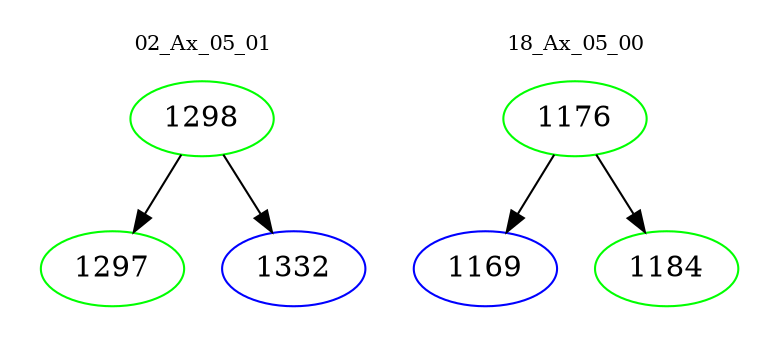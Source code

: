 digraph{
subgraph cluster_0 {
color = white
label = "02_Ax_05_01";
fontsize=10;
T0_1298 [label="1298", color="green"]
T0_1298 -> T0_1297 [color="black"]
T0_1297 [label="1297", color="green"]
T0_1298 -> T0_1332 [color="black"]
T0_1332 [label="1332", color="blue"]
}
subgraph cluster_1 {
color = white
label = "18_Ax_05_00";
fontsize=10;
T1_1176 [label="1176", color="green"]
T1_1176 -> T1_1169 [color="black"]
T1_1169 [label="1169", color="blue"]
T1_1176 -> T1_1184 [color="black"]
T1_1184 [label="1184", color="green"]
}
}
